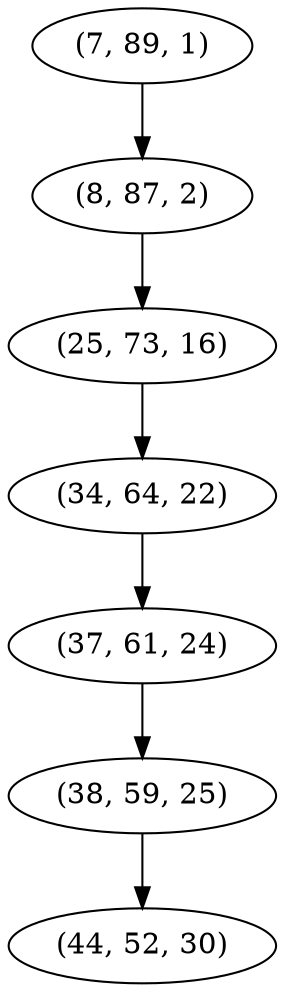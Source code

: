 digraph tree {
    "(7, 89, 1)";
    "(8, 87, 2)";
    "(25, 73, 16)";
    "(34, 64, 22)";
    "(37, 61, 24)";
    "(38, 59, 25)";
    "(44, 52, 30)";
    "(7, 89, 1)" -> "(8, 87, 2)";
    "(8, 87, 2)" -> "(25, 73, 16)";
    "(25, 73, 16)" -> "(34, 64, 22)";
    "(34, 64, 22)" -> "(37, 61, 24)";
    "(37, 61, 24)" -> "(38, 59, 25)";
    "(38, 59, 25)" -> "(44, 52, 30)";
}
